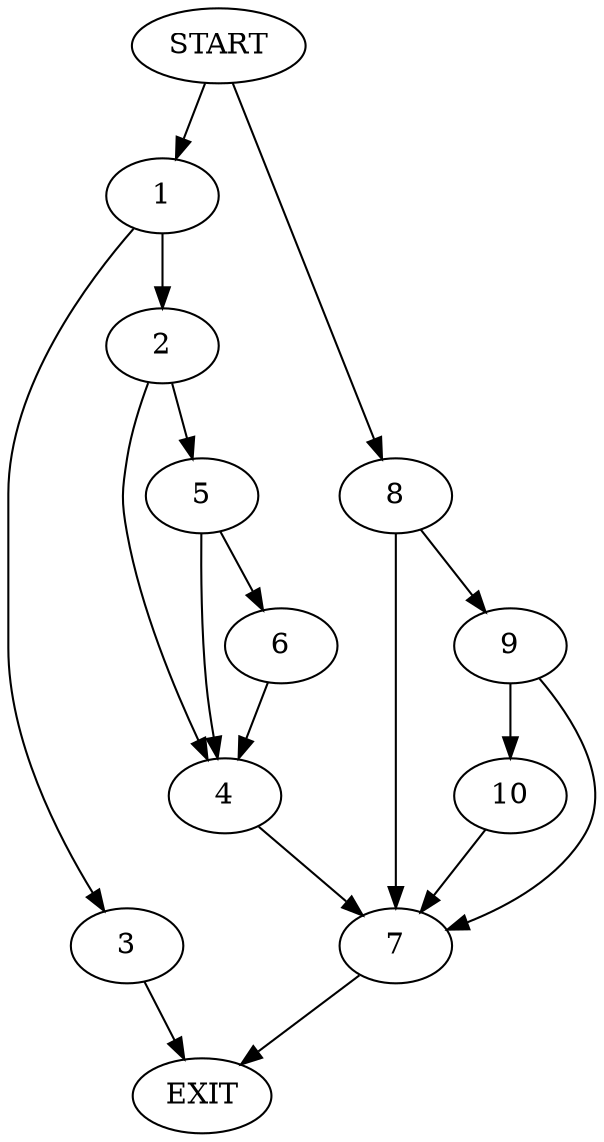 digraph {
0 [label="START"]
11 [label="EXIT"]
0 -> 1
1 -> 2
1 -> 3
3 -> 11
2 -> 4
2 -> 5
5 -> 4
5 -> 6
4 -> 7
6 -> 4
7 -> 11
0 -> 8
8 -> 7
8 -> 9
9 -> 7
9 -> 10
10 -> 7
}
